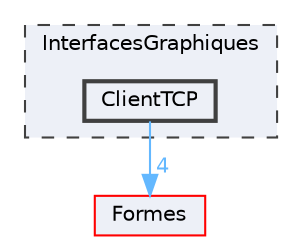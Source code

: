 digraph "InterfacesGraphiques/ClientTCP"
{
 // LATEX_PDF_SIZE
  bgcolor="transparent";
  edge [fontname=Helvetica,fontsize=10,labelfontname=Helvetica,labelfontsize=10];
  node [fontname=Helvetica,fontsize=10,shape=box,height=0.2,width=0.4];
  compound=true
  subgraph clusterdir_f1240ececd2ded7d7c9ea45cf7b47937 {
    graph [ bgcolor="#edf0f7", pencolor="grey25", label="InterfacesGraphiques", fontname=Helvetica,fontsize=10 style="filled,dashed", URL="dir_f1240ececd2ded7d7c9ea45cf7b47937.html",tooltip=""]
  dir_1f5e17d8bed149bba3f75820262bb119 [label="ClientTCP", fillcolor="#edf0f7", color="grey25", style="filled,bold", URL="dir_1f5e17d8bed149bba3f75820262bb119.html",tooltip=""];
  }
  dir_29b50a3b0d83dc131baccc5fbf70a8b6 [label="Formes", fillcolor="#edf0f7", color="red", style="filled", URL="dir_29b50a3b0d83dc131baccc5fbf70a8b6.html",tooltip=""];
  dir_1f5e17d8bed149bba3f75820262bb119->dir_29b50a3b0d83dc131baccc5fbf70a8b6 [headlabel="4", labeldistance=1.5 headhref="dir_000006_000013.html" href="dir_000006_000013.html" color="steelblue1" fontcolor="steelblue1"];
}
